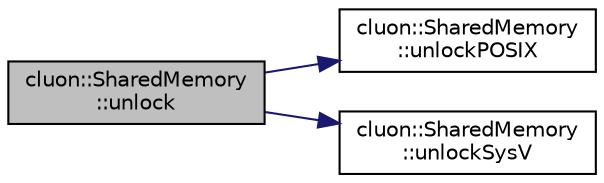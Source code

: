 digraph "cluon::SharedMemory::unlock"
{
 // LATEX_PDF_SIZE
  edge [fontname="Helvetica",fontsize="10",labelfontname="Helvetica",labelfontsize="10"];
  node [fontname="Helvetica",fontsize="10",shape=record];
  rankdir="LR";
  Node1 [label="cluon::SharedMemory\l::unlock",height=0.2,width=0.4,color="black", fillcolor="grey75", style="filled", fontcolor="black",tooltip=" "];
  Node1 -> Node2 [color="midnightblue",fontsize="10",style="solid",fontname="Helvetica"];
  Node2 [label="cluon::SharedMemory\l::unlockPOSIX",height=0.2,width=0.4,color="black", fillcolor="white", style="filled",URL="$classcluon_1_1SharedMemory.html#a635c0d044c9fca9ceb56a620190390d1",tooltip=" "];
  Node1 -> Node3 [color="midnightblue",fontsize="10",style="solid",fontname="Helvetica"];
  Node3 [label="cluon::SharedMemory\l::unlockSysV",height=0.2,width=0.4,color="black", fillcolor="white", style="filled",URL="$classcluon_1_1SharedMemory.html#a39c6f535237ee2b956af2048940b020f",tooltip=" "];
}
